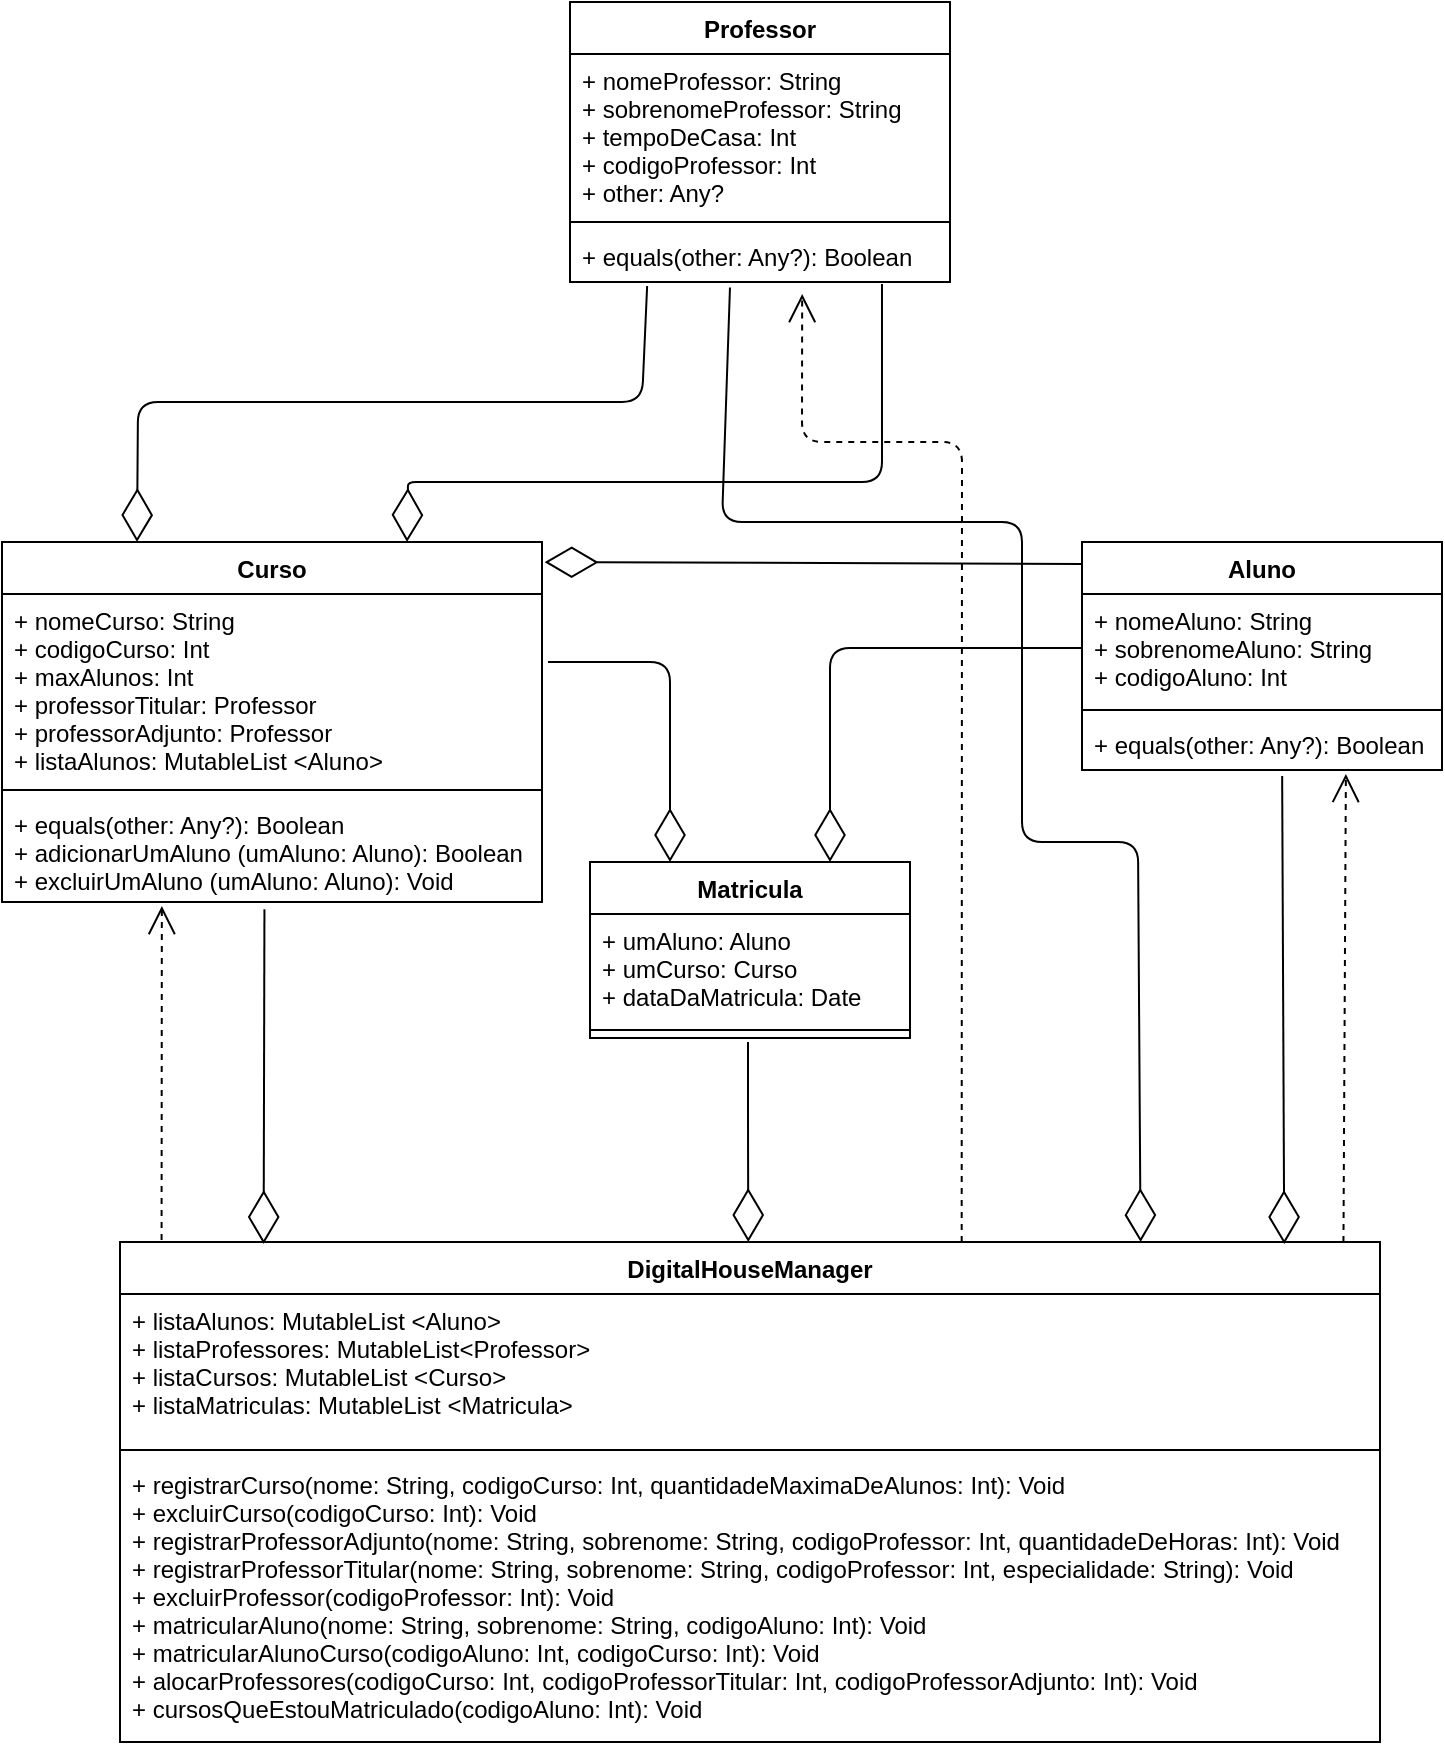 <mxfile version="13.7.7" type="device"><diagram id="7T7dPdtn1JqjyTlWyLFK" name="Page-1"><mxGraphModel dx="1108" dy="450" grid="1" gridSize="10" guides="1" tooltips="1" connect="1" arrows="1" fold="1" page="1" pageScale="1" pageWidth="827" pageHeight="1169" math="0" shadow="0"><root><mxCell id="0"/><mxCell id="1" parent="0"/><mxCell id="8tmk1Y8q3SaZjoBv0yiW-5" value="Curso" style="swimlane;fontStyle=1;align=center;verticalAlign=top;childLayout=stackLayout;horizontal=1;startSize=26;horizontalStack=0;resizeParent=1;resizeParentMax=0;resizeLast=0;collapsible=1;marginBottom=0;" parent="1" vertex="1"><mxGeometry x="40" y="390" width="270" height="180" as="geometry"/></mxCell><mxCell id="8tmk1Y8q3SaZjoBv0yiW-6" value="+ nomeCurso: String &#10;+ codigoCurso: Int&#10;+ maxAlunos: Int  &#10;+ professorTitular: Professor &#10;+ professorAdjunto: Professor &#10;+ listaAlunos: MutableList &lt;Aluno&gt;" style="text;strokeColor=none;fillColor=none;align=left;verticalAlign=top;spacingLeft=4;spacingRight=4;overflow=hidden;rotatable=0;points=[[0,0.5],[1,0.5]];portConstraint=eastwest;" parent="8tmk1Y8q3SaZjoBv0yiW-5" vertex="1"><mxGeometry y="26" width="270" height="94" as="geometry"/></mxCell><mxCell id="8tmk1Y8q3SaZjoBv0yiW-7" value="" style="line;strokeWidth=1;fillColor=none;align=left;verticalAlign=middle;spacingTop=-1;spacingLeft=3;spacingRight=3;rotatable=0;labelPosition=right;points=[];portConstraint=eastwest;" parent="8tmk1Y8q3SaZjoBv0yiW-5" vertex="1"><mxGeometry y="120" width="270" height="8" as="geometry"/></mxCell><mxCell id="8tmk1Y8q3SaZjoBv0yiW-8" value="+ equals(other: Any?): Boolean &#10;+ adicionarUmAluno (umAluno: Aluno): Boolean&#10;+ excluirUmAluno (umAluno: Aluno): Void " style="text;strokeColor=none;fillColor=none;align=left;verticalAlign=top;spacingLeft=4;spacingRight=4;overflow=hidden;rotatable=0;points=[[0,0.5],[1,0.5]];portConstraint=eastwest;" parent="8tmk1Y8q3SaZjoBv0yiW-5" vertex="1"><mxGeometry y="128" width="270" height="52" as="geometry"/></mxCell><mxCell id="8tmk1Y8q3SaZjoBv0yiW-31" value="" style="endArrow=diamondThin;endFill=0;endSize=24;html=1;entryX=0.25;entryY=0;entryDx=0;entryDy=0;exitX=0.203;exitY=1.077;exitDx=0;exitDy=0;exitPerimeter=0;" parent="1" source="8tmk1Y8q3SaZjoBv0yiW-12" target="8tmk1Y8q3SaZjoBv0yiW-5" edge="1"><mxGeometry width="160" relative="1" as="geometry"><mxPoint x="360" y="290" as="sourcePoint"/><mxPoint x="270" y="390" as="targetPoint"/><Array as="points"><mxPoint x="360" y="320"/><mxPoint x="108" y="320"/></Array></mxGeometry></mxCell><mxCell id="8tmk1Y8q3SaZjoBv0yiW-32" value="" style="endArrow=diamondThin;endFill=0;endSize=24;html=1;entryX=0.75;entryY=0;entryDx=0;entryDy=0;exitX=0.821;exitY=1.038;exitDx=0;exitDy=0;exitPerimeter=0;" parent="1" source="8tmk1Y8q3SaZjoBv0yiW-12" target="8tmk1Y8q3SaZjoBv0yiW-5" edge="1"><mxGeometry width="160" relative="1" as="geometry"><mxPoint x="480" y="280" as="sourcePoint"/><mxPoint x="180.0" y="381.452" as="targetPoint"/><Array as="points"><mxPoint x="480" y="360"/><mxPoint x="259" y="360"/><mxPoint x="243" y="360"/></Array></mxGeometry></mxCell><mxCell id="8tmk1Y8q3SaZjoBv0yiW-51" value="" style="endArrow=diamondThin;endFill=0;endSize=24;html=1;entryX=0.25;entryY=0;entryDx=0;entryDy=0;" parent="1" target="8tmk1Y8q3SaZjoBv0yiW-45" edge="1"><mxGeometry width="160" relative="1" as="geometry"><mxPoint x="313" y="450" as="sourcePoint"/><mxPoint x="272" y="473" as="targetPoint"/><Array as="points"><mxPoint x="374" y="450"/></Array></mxGeometry></mxCell><mxCell id="8tmk1Y8q3SaZjoBv0yiW-1" value="Aluno" style="swimlane;fontStyle=1;align=center;verticalAlign=top;childLayout=stackLayout;horizontal=1;startSize=26;horizontalStack=0;resizeParent=1;resizeParentMax=0;resizeLast=0;collapsible=1;marginBottom=0;" parent="1" vertex="1"><mxGeometry x="580" y="390" width="180" height="114" as="geometry"/></mxCell><mxCell id="8tmk1Y8q3SaZjoBv0yiW-2" value="+ nomeAluno: String&#10;+ sobrenomeAluno: String&#10;+ codigoAluno: Int" style="text;strokeColor=none;fillColor=none;align=left;verticalAlign=top;spacingLeft=4;spacingRight=4;overflow=hidden;rotatable=0;points=[[0,0.5],[1,0.5]];portConstraint=eastwest;" parent="8tmk1Y8q3SaZjoBv0yiW-1" vertex="1"><mxGeometry y="26" width="180" height="54" as="geometry"/></mxCell><mxCell id="8tmk1Y8q3SaZjoBv0yiW-3" value="" style="line;strokeWidth=1;fillColor=none;align=left;verticalAlign=middle;spacingTop=-1;spacingLeft=3;spacingRight=3;rotatable=0;labelPosition=right;points=[];portConstraint=eastwest;" parent="8tmk1Y8q3SaZjoBv0yiW-1" vertex="1"><mxGeometry y="80" width="180" height="8" as="geometry"/></mxCell><mxCell id="8tmk1Y8q3SaZjoBv0yiW-4" value="+ equals(other: Any?): Boolean" style="text;strokeColor=none;fillColor=none;align=left;verticalAlign=top;spacingLeft=4;spacingRight=4;overflow=hidden;rotatable=0;points=[[0,0.5],[1,0.5]];portConstraint=eastwest;" parent="8tmk1Y8q3SaZjoBv0yiW-1" vertex="1"><mxGeometry y="88" width="180" height="26" as="geometry"/></mxCell><mxCell id="8tmk1Y8q3SaZjoBv0yiW-52" value="" style="endArrow=diamondThin;endFill=0;endSize=24;html=1;entryX=0.75;entryY=0;entryDx=0;entryDy=0;exitX=0;exitY=0.5;exitDx=0;exitDy=0;" parent="1" source="8tmk1Y8q3SaZjoBv0yiW-2" target="8tmk1Y8q3SaZjoBv0yiW-45" edge="1"><mxGeometry width="160" relative="1" as="geometry"><mxPoint x="470" y="460" as="sourcePoint"/><mxPoint x="592" y="517" as="targetPoint"/><Array as="points"><mxPoint x="454" y="443"/></Array></mxGeometry></mxCell><mxCell id="8tmk1Y8q3SaZjoBv0yiW-53" value="" style="endArrow=diamondThin;endFill=0;endSize=24;html=1;entryX=1.005;entryY=0.056;entryDx=0;entryDy=0;entryPerimeter=0;exitX=0;exitY=0.096;exitDx=0;exitDy=0;exitPerimeter=0;" parent="1" source="8tmk1Y8q3SaZjoBv0yiW-1" target="8tmk1Y8q3SaZjoBv0yiW-5" edge="1"><mxGeometry width="160" relative="1" as="geometry"><mxPoint x="560" y="400" as="sourcePoint"/><mxPoint x="290" y="407" as="targetPoint"/><Array as="points"/></mxGeometry></mxCell><mxCell id="8tmk1Y8q3SaZjoBv0yiW-59" value="" style="endArrow=diamondThin;endFill=0;endSize=24;html=1;exitX=0.556;exitY=1.115;exitDx=0;exitDy=0;exitPerimeter=0;entryX=0.924;entryY=0.004;entryDx=0;entryDy=0;entryPerimeter=0;" parent="1" source="8tmk1Y8q3SaZjoBv0yiW-4" target="8tmk1Y8q3SaZjoBv0yiW-55" edge="1"><mxGeometry width="160" relative="1" as="geometry"><mxPoint x="680" y="540" as="sourcePoint"/><mxPoint x="676" y="680" as="targetPoint"/><Array as="points"/></mxGeometry></mxCell><mxCell id="8tmk1Y8q3SaZjoBv0yiW-60" value="" style="endArrow=diamondThin;endFill=0;endSize=24;html=1;exitX=0.421;exitY=1.105;exitDx=0;exitDy=0;exitPerimeter=0;entryX=0.81;entryY=0;entryDx=0;entryDy=0;entryPerimeter=0;" parent="1" source="8tmk1Y8q3SaZjoBv0yiW-12" target="8tmk1Y8q3SaZjoBv0yiW-55" edge="1"><mxGeometry width="160" relative="1" as="geometry"><mxPoint x="400" y="190" as="sourcePoint"/><mxPoint x="609" y="840" as="targetPoint"/><Array as="points"><mxPoint x="400" y="380"/><mxPoint x="550" y="380"/><mxPoint x="550" y="540"/><mxPoint x="608" y="540"/></Array></mxGeometry></mxCell><mxCell id="8tmk1Y8q3SaZjoBv0yiW-62" value="" style="endArrow=diamondThin;endFill=0;endSize=24;html=1;exitX=0.486;exitY=1.07;exitDx=0;exitDy=0;exitPerimeter=0;entryX=0.114;entryY=0.004;entryDx=0;entryDy=0;entryPerimeter=0;" parent="1" source="8tmk1Y8q3SaZjoBv0yiW-8" target="8tmk1Y8q3SaZjoBv0yiW-55" edge="1"><mxGeometry width="160" relative="1" as="geometry"><mxPoint x="310" y="680" as="sourcePoint"/><mxPoint x="171" y="830" as="targetPoint"/><Array as="points"/></mxGeometry></mxCell><mxCell id="8tmk1Y8q3SaZjoBv0yiW-9" value="Professor" style="swimlane;fontStyle=1;align=center;verticalAlign=top;childLayout=stackLayout;horizontal=1;startSize=26;horizontalStack=0;resizeParent=1;resizeParentMax=0;resizeLast=0;collapsible=1;marginBottom=0;" parent="1" vertex="1"><mxGeometry x="324" y="120" width="190" height="140" as="geometry"/></mxCell><mxCell id="8tmk1Y8q3SaZjoBv0yiW-10" value="+ nomeProfessor: String&#10;+ sobrenomeProfessor: String&#10;+ tempoDeCasa: Int&#10;+ codigoProfessor: Int&#10;+ other: Any?" style="text;strokeColor=none;fillColor=none;align=left;verticalAlign=top;spacingLeft=4;spacingRight=4;overflow=hidden;rotatable=0;points=[[0,0.5],[1,0.5]];portConstraint=eastwest;" parent="8tmk1Y8q3SaZjoBv0yiW-9" vertex="1"><mxGeometry y="26" width="190" height="80" as="geometry"/></mxCell><mxCell id="8tmk1Y8q3SaZjoBv0yiW-11" value="" style="line;strokeWidth=1;fillColor=none;align=left;verticalAlign=middle;spacingTop=-1;spacingLeft=3;spacingRight=3;rotatable=0;labelPosition=right;points=[];portConstraint=eastwest;" parent="8tmk1Y8q3SaZjoBv0yiW-9" vertex="1"><mxGeometry y="106" width="190" height="8" as="geometry"/></mxCell><mxCell id="8tmk1Y8q3SaZjoBv0yiW-12" value="+ equals(other: Any?): Boolean" style="text;strokeColor=none;fillColor=none;align=left;verticalAlign=top;spacingLeft=4;spacingRight=4;overflow=hidden;rotatable=0;points=[[0,0.5],[1,0.5]];portConstraint=eastwest;" parent="8tmk1Y8q3SaZjoBv0yiW-9" vertex="1"><mxGeometry y="114" width="190" height="26" as="geometry"/></mxCell><mxCell id="YsZFAZElvHSBsBHaOqSN-4" value="" style="endArrow=open;endSize=12;dashed=1;html=1;exitX=0.033;exitY=-0.004;exitDx=0;exitDy=0;exitPerimeter=0;entryX=0.296;entryY=1.038;entryDx=0;entryDy=0;entryPerimeter=0;" parent="1" source="8tmk1Y8q3SaZjoBv0yiW-55" target="8tmk1Y8q3SaZjoBv0yiW-8" edge="1"><mxGeometry width="160" relative="1" as="geometry"><mxPoint x="120" y="850" as="sourcePoint"/><mxPoint x="120" y="590" as="targetPoint"/></mxGeometry></mxCell><mxCell id="-GMPWd5mms3INzA-R7Nt-1" value="" style="endArrow=open;endSize=12;dashed=1;html=1;exitX=0.971;exitY=0;exitDx=0;exitDy=0;exitPerimeter=0;entryX=0.733;entryY=1.077;entryDx=0;entryDy=0;entryPerimeter=0;" parent="1" source="8tmk1Y8q3SaZjoBv0yiW-55" target="8tmk1Y8q3SaZjoBv0yiW-4" edge="1"><mxGeometry width="160" relative="1" as="geometry"><mxPoint x="710" y="862" as="sourcePoint"/><mxPoint x="710.21" y="700" as="targetPoint"/></mxGeometry></mxCell><mxCell id="-GMPWd5mms3INzA-R7Nt-2" value="" style="endArrow=open;endSize=12;dashed=1;html=1;exitX=0.668;exitY=0;exitDx=0;exitDy=0;exitPerimeter=0;entryX=0.611;entryY=1.231;entryDx=0;entryDy=0;entryPerimeter=0;" parent="1" source="8tmk1Y8q3SaZjoBv0yiW-55" target="8tmk1Y8q3SaZjoBv0yiW-12" edge="1"><mxGeometry width="160" relative="1" as="geometry"><mxPoint x="520" y="840" as="sourcePoint"/><mxPoint x="440" y="340" as="targetPoint"/><Array as="points"><mxPoint x="520" y="340"/><mxPoint x="440" y="340"/></Array></mxGeometry></mxCell><mxCell id="8tmk1Y8q3SaZjoBv0yiW-55" value="DigitalHouseManager" style="swimlane;fontStyle=1;align=center;verticalAlign=top;childLayout=stackLayout;horizontal=1;startSize=26;horizontalStack=0;resizeParent=1;resizeParentMax=0;resizeLast=0;collapsible=1;marginBottom=0;strokeColor=#000000;fillColor=none;" parent="1" vertex="1"><mxGeometry x="99" y="740" width="630" height="250" as="geometry"/></mxCell><mxCell id="8tmk1Y8q3SaZjoBv0yiW-56" value="+ listaAlunos: MutableList &lt;Aluno&gt; &#10;+ listaProfessores: MutableList&lt;Professor&gt; &#10;+ listaCursos: MutableList &lt;Curso&gt; &#10;+ listaMatriculas: MutableList &lt;Matricula&gt;" style="text;strokeColor=none;fillColor=none;align=left;verticalAlign=top;spacingLeft=4;spacingRight=4;overflow=hidden;rotatable=0;points=[[0,0.5],[1,0.5]];portConstraint=eastwest;" parent="8tmk1Y8q3SaZjoBv0yiW-55" vertex="1"><mxGeometry y="26" width="630" height="74" as="geometry"/></mxCell><mxCell id="8tmk1Y8q3SaZjoBv0yiW-57" value="" style="line;strokeWidth=1;fillColor=none;align=left;verticalAlign=middle;spacingTop=-1;spacingLeft=3;spacingRight=3;rotatable=0;labelPosition=right;points=[];portConstraint=eastwest;" parent="8tmk1Y8q3SaZjoBv0yiW-55" vertex="1"><mxGeometry y="100" width="630" height="8" as="geometry"/></mxCell><mxCell id="8tmk1Y8q3SaZjoBv0yiW-58" value="+ registrarCurso(nome: String, codigoCurso: Int, quantidadeMaximaDeAlunos: Int): Void&#10;+ excluirCurso(codigoCurso: Int): Void&#10;+ registrarProfessorAdjunto(nome: String, sobrenome: String, codigoProfessor: Int, quantidadeDeHoras: Int): Void&#10;+ registrarProfessorTitular(nome: String, sobrenome: String, codigoProfessor: Int, especialidade: String): Void&#10;+ excluirProfessor(codigoProfessor: Int): Void&#10;+ matricularAluno(nome: String, sobrenome: String, codigoAluno: Int): Void&#10;+ matricularAlunoCurso(codigoAluno: Int, codigoCurso: Int): Void&#10;+ alocarProfessores(codigoCurso: Int, codigoProfessorTitular: Int, codigoProfessorAdjunto: Int): Void&#10;+ cursosQueEstouMatriculado(codigoAluno: Int): Void" style="text;strokeColor=none;fillColor=none;align=left;verticalAlign=top;spacingLeft=4;spacingRight=4;overflow=hidden;rotatable=0;points=[[0,0.5],[1,0.5]];portConstraint=eastwest;" parent="8tmk1Y8q3SaZjoBv0yiW-55" vertex="1"><mxGeometry y="108" width="630" height="142" as="geometry"/></mxCell><mxCell id="8tmk1Y8q3SaZjoBv0yiW-45" value="Matricula" style="swimlane;fontStyle=1;align=center;verticalAlign=top;childLayout=stackLayout;horizontal=1;startSize=26;horizontalStack=0;resizeParent=1;resizeParentMax=0;resizeLast=0;collapsible=1;marginBottom=0;strokeColor=#000000;fillColor=none;" parent="1" vertex="1"><mxGeometry x="334" y="550" width="160" height="88" as="geometry"/></mxCell><mxCell id="8tmk1Y8q3SaZjoBv0yiW-46" value="+ umAluno: Aluno&#10;+ umCurso: Curso&#10;+ dataDaMatricula: Date" style="text;strokeColor=none;fillColor=none;align=left;verticalAlign=top;spacingLeft=4;spacingRight=4;overflow=hidden;rotatable=0;points=[[0,0.5],[1,0.5]];portConstraint=eastwest;" parent="8tmk1Y8q3SaZjoBv0yiW-45" vertex="1"><mxGeometry y="26" width="160" height="54" as="geometry"/></mxCell><mxCell id="8tmk1Y8q3SaZjoBv0yiW-47" value="" style="line;strokeWidth=1;fillColor=none;align=left;verticalAlign=middle;spacingTop=-1;spacingLeft=3;spacingRight=3;rotatable=0;labelPosition=right;points=[];portConstraint=eastwest;" parent="8tmk1Y8q3SaZjoBv0yiW-45" vertex="1"><mxGeometry y="80" width="160" height="8" as="geometry"/></mxCell><mxCell id="-GMPWd5mms3INzA-R7Nt-4" value="" style="endArrow=diamondThin;endFill=0;endSize=24;html=1;entryX=0.605;entryY=-0.008;entryDx=0;entryDy=0;entryPerimeter=0;" parent="1" edge="1"><mxGeometry width="160" relative="1" as="geometry"><mxPoint x="413" y="640" as="sourcePoint"/><mxPoint x="413.15" y="740" as="targetPoint"/><Array as="points"><mxPoint x="413" y="682"/></Array></mxGeometry></mxCell></root></mxGraphModel></diagram></mxfile>